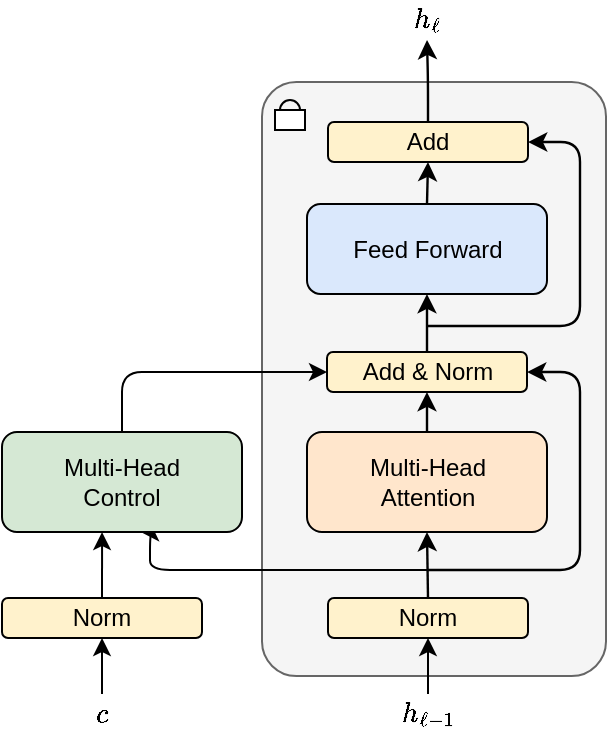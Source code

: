 <mxfile version="26.0.4">
  <diagram name="第 1 页" id="xeo1q4A6LIQzd9gJb74J">
    <mxGraphModel dx="830" dy="453" grid="1" gridSize="10" guides="1" tooltips="1" connect="1" arrows="1" fold="1" page="1" pageScale="1" pageWidth="827" pageHeight="1169" math="1" shadow="0">
      <root>
        <mxCell id="0" />
        <mxCell id="1" parent="0" />
        <mxCell id="T-xbqbsFNgQSeCNDtSyi-32" value="" style="rounded=1;whiteSpace=wrap;html=1;arcSize=10;fillColor=#f5f5f5;fontColor=#333333;strokeColor=#666666;" parent="1" vertex="1">
          <mxGeometry x="241" y="410" width="172" height="297" as="geometry" />
        </mxCell>
        <mxCell id="T-xbqbsFNgQSeCNDtSyi-21" style="edgeStyle=orthogonalEdgeStyle;rounded=1;orthogonalLoop=1;jettySize=auto;html=1;entryX=1;entryY=0.5;entryDx=0;entryDy=0;curved=0;strokeWidth=1.2;" parent="1" target="T-xbqbsFNgQSeCNDtSyi-18" edge="1">
          <mxGeometry relative="1" as="geometry">
            <mxPoint x="324" y="654" as="sourcePoint" />
            <Array as="points">
              <mxPoint x="400" y="654" />
              <mxPoint x="400" y="555" />
            </Array>
            <mxPoint x="369.5" y="544" as="targetPoint" />
          </mxGeometry>
        </mxCell>
        <mxCell id="T-xbqbsFNgQSeCNDtSyi-16" value="Multi-Head&lt;div&gt;Attention&lt;/div&gt;" style="rounded=1;whiteSpace=wrap;html=1;fillColor=#ffe6cc;strokeColor=#000000;" parent="1" vertex="1">
          <mxGeometry x="263.5" y="585" width="120" height="50" as="geometry" />
        </mxCell>
        <mxCell id="T-xbqbsFNgQSeCNDtSyi-30" style="edgeStyle=orthogonalEdgeStyle;rounded=1;orthogonalLoop=1;jettySize=auto;html=1;exitX=0.5;exitY=0;exitDx=0;exitDy=0;entryX=0.5;entryY=1;entryDx=0;entryDy=0;curved=0;strokeWidth=1.2;" parent="1" source="T-xbqbsFNgQSeCNDtSyi-17" target="T-xbqbsFNgQSeCNDtSyi-28" edge="1">
          <mxGeometry relative="1" as="geometry" />
        </mxCell>
        <mxCell id="T-xbqbsFNgQSeCNDtSyi-17" value="Feed Forward" style="rounded=1;whiteSpace=wrap;html=1;fillColor=#dae8fc;strokeColor=#000000;" parent="1" vertex="1">
          <mxGeometry x="263.5" y="471" width="120" height="45" as="geometry" />
        </mxCell>
        <mxCell id="T-xbqbsFNgQSeCNDtSyi-20" style="edgeStyle=orthogonalEdgeStyle;rounded=1;orthogonalLoop=1;jettySize=auto;html=1;exitX=0.5;exitY=0;exitDx=0;exitDy=0;entryX=0.5;entryY=1;entryDx=0;entryDy=0;curved=0;strokeWidth=1.2;" parent="1" source="T-xbqbsFNgQSeCNDtSyi-18" target="T-xbqbsFNgQSeCNDtSyi-17" edge="1">
          <mxGeometry relative="1" as="geometry" />
        </mxCell>
        <mxCell id="T-xbqbsFNgQSeCNDtSyi-18" value="Add &amp;amp; Norm" style="rounded=1;whiteSpace=wrap;html=1;fillColor=#fff2cc;strokeColor=#000000;" parent="1" vertex="1">
          <mxGeometry x="273.5" y="545" width="100" height="20" as="geometry" />
        </mxCell>
        <mxCell id="T-xbqbsFNgQSeCNDtSyi-19" style="edgeStyle=orthogonalEdgeStyle;rounded=1;orthogonalLoop=1;jettySize=auto;html=1;exitX=0.5;exitY=0;exitDx=0;exitDy=0;entryX=0.5;entryY=1;entryDx=0;entryDy=0;curved=0;strokeWidth=1.2;" parent="1" source="T-xbqbsFNgQSeCNDtSyi-16" target="T-xbqbsFNgQSeCNDtSyi-18" edge="1">
          <mxGeometry relative="1" as="geometry" />
        </mxCell>
        <mxCell id="T-xbqbsFNgQSeCNDtSyi-26" style="edgeStyle=orthogonalEdgeStyle;rounded=1;orthogonalLoop=1;jettySize=auto;html=1;entryX=0.5;entryY=1;entryDx=0;entryDy=0;curved=0;strokeWidth=1.2;exitX=0.5;exitY=0;exitDx=0;exitDy=0;" parent="1" target="T-xbqbsFNgQSeCNDtSyi-16" edge="1" source="7bfMpq87yx17p9n4SAcL-2">
          <mxGeometry relative="1" as="geometry">
            <mxPoint x="324" y="720" as="sourcePoint" />
          </mxGeometry>
        </mxCell>
        <mxCell id="T-xbqbsFNgQSeCNDtSyi-27" style="edgeStyle=orthogonalEdgeStyle;rounded=1;orthogonalLoop=1;jettySize=auto;html=1;entryX=1;entryY=0.5;entryDx=0;entryDy=0;curved=0;strokeWidth=1.2;" parent="1" target="T-xbqbsFNgQSeCNDtSyi-28" edge="1">
          <mxGeometry relative="1" as="geometry">
            <mxPoint x="324" y="532" as="sourcePoint" />
            <Array as="points">
              <mxPoint x="400" y="532" />
              <mxPoint x="400" y="440" />
            </Array>
            <mxPoint x="370" y="442" as="targetPoint" />
          </mxGeometry>
        </mxCell>
        <mxCell id="T-xbqbsFNgQSeCNDtSyi-33" style="edgeStyle=orthogonalEdgeStyle;rounded=1;orthogonalLoop=1;jettySize=auto;html=1;exitX=0.5;exitY=0;exitDx=0;exitDy=0;curved=0;strokeWidth=1.2;entryX=0.5;entryY=1;entryDx=0;entryDy=0;" parent="1" source="T-xbqbsFNgQSeCNDtSyi-28" edge="1" target="T-xbqbsFNgQSeCNDtSyi-43">
          <mxGeometry relative="1" as="geometry">
            <mxPoint x="320" y="390" as="targetPoint" />
          </mxGeometry>
        </mxCell>
        <mxCell id="T-xbqbsFNgQSeCNDtSyi-28" value="Add" style="rounded=1;whiteSpace=wrap;html=1;fillColor=#fff2cc;strokeColor=#000000;" parent="1" vertex="1">
          <mxGeometry x="274" y="430" width="100" height="20" as="geometry" />
        </mxCell>
        <mxCell id="T-xbqbsFNgQSeCNDtSyi-35" style="edgeStyle=orthogonalEdgeStyle;rounded=1;orthogonalLoop=1;jettySize=auto;html=1;exitX=0.58;exitY=1.003;exitDx=0;exitDy=0;startArrow=classic;startFill=1;endArrow=none;endFill=0;curved=0;exitPerimeter=0;" parent="1" source="T-xbqbsFNgQSeCNDtSyi-34" edge="1">
          <mxGeometry relative="1" as="geometry">
            <mxPoint x="324" y="654" as="targetPoint" />
            <Array as="points">
              <mxPoint x="185" y="654" />
            </Array>
            <mxPoint x="177.48" y="625.15" as="sourcePoint" />
          </mxGeometry>
        </mxCell>
        <mxCell id="T-xbqbsFNgQSeCNDtSyi-36" style="edgeStyle=orthogonalEdgeStyle;rounded=1;orthogonalLoop=1;jettySize=auto;html=1;exitX=0.5;exitY=0;exitDx=0;exitDy=0;entryX=0;entryY=0.5;entryDx=0;entryDy=0;curved=0;" parent="1" source="T-xbqbsFNgQSeCNDtSyi-34" target="T-xbqbsFNgQSeCNDtSyi-18" edge="1">
          <mxGeometry relative="1" as="geometry" />
        </mxCell>
        <mxCell id="T-xbqbsFNgQSeCNDtSyi-34" value="Multi-Head&lt;div&gt;Control&lt;/div&gt;" style="rounded=1;whiteSpace=wrap;html=1;fillColor=#d5e8d4;strokeColor=#000000;" parent="1" vertex="1">
          <mxGeometry x="111" y="585" width="120" height="50" as="geometry" />
        </mxCell>
        <mxCell id="T-xbqbsFNgQSeCNDtSyi-38" value="" style="ellipse;whiteSpace=wrap;html=1;aspect=fixed;fillColor=none;" parent="1" vertex="1">
          <mxGeometry x="250" y="419" width="10" height="10" as="geometry" />
        </mxCell>
        <mxCell id="T-xbqbsFNgQSeCNDtSyi-37" value="" style="rounded=0;whiteSpace=wrap;html=1;" parent="1" vertex="1">
          <mxGeometry x="247.5" y="424" width="15" height="10" as="geometry" />
        </mxCell>
        <mxCell id="RJn2cDY_RELQRb21Zmke-2" style="edgeStyle=orthogonalEdgeStyle;rounded=0;orthogonalLoop=1;jettySize=auto;html=1;exitX=0.5;exitY=0;exitDx=0;exitDy=0;entryX=0.5;entryY=1;entryDx=0;entryDy=0;" edge="1" parent="1" source="T-xbqbsFNgQSeCNDtSyi-41" target="7bfMpq87yx17p9n4SAcL-2">
          <mxGeometry relative="1" as="geometry" />
        </mxCell>
        <mxCell id="T-xbqbsFNgQSeCNDtSyi-41" value="$$h_{\ell-1}$$" style="text;html=1;align=center;verticalAlign=middle;whiteSpace=wrap;rounded=0;" parent="1" vertex="1">
          <mxGeometry x="294" y="716" width="60" height="20" as="geometry" />
        </mxCell>
        <mxCell id="7bfMpq87yx17p9n4SAcL-5" style="edgeStyle=orthogonalEdgeStyle;rounded=0;orthogonalLoop=1;jettySize=auto;html=1;exitX=0.5;exitY=0;exitDx=0;exitDy=0;entryX=0.5;entryY=1;entryDx=0;entryDy=0;" parent="1" source="T-xbqbsFNgQSeCNDtSyi-42" target="7bfMpq87yx17p9n4SAcL-3" edge="1">
          <mxGeometry relative="1" as="geometry" />
        </mxCell>
        <mxCell id="T-xbqbsFNgQSeCNDtSyi-42" value="$$c$$" style="text;html=1;align=center;verticalAlign=middle;whiteSpace=wrap;rounded=0;" parent="1" vertex="1">
          <mxGeometry x="131" y="716" width="60" height="20" as="geometry" />
        </mxCell>
        <mxCell id="T-xbqbsFNgQSeCNDtSyi-43" value="$$h_{\ell}$$" style="text;html=1;align=center;verticalAlign=middle;whiteSpace=wrap;rounded=0;" parent="1" vertex="1">
          <mxGeometry x="293.5" y="369" width="60" height="20" as="geometry" />
        </mxCell>
        <mxCell id="7bfMpq87yx17p9n4SAcL-2" value="Norm" style="rounded=1;whiteSpace=wrap;html=1;fillColor=#fff2cc;strokeColor=#000000;" parent="1" vertex="1">
          <mxGeometry x="274" y="668" width="100" height="20" as="geometry" />
        </mxCell>
        <mxCell id="7bfMpq87yx17p9n4SAcL-3" value="Norm" style="rounded=1;whiteSpace=wrap;html=1;fillColor=#fff2cc;strokeColor=#000000;" parent="1" vertex="1">
          <mxGeometry x="111" y="668" width="100" height="20" as="geometry" />
        </mxCell>
        <mxCell id="7bfMpq87yx17p9n4SAcL-6" style="edgeStyle=orthogonalEdgeStyle;rounded=0;orthogonalLoop=1;jettySize=auto;html=1;exitX=0.5;exitY=0;exitDx=0;exitDy=0;entryX=0.417;entryY=1.001;entryDx=0;entryDy=0;entryPerimeter=0;" parent="1" source="7bfMpq87yx17p9n4SAcL-3" target="T-xbqbsFNgQSeCNDtSyi-34" edge="1">
          <mxGeometry relative="1" as="geometry" />
        </mxCell>
      </root>
    </mxGraphModel>
  </diagram>
</mxfile>
